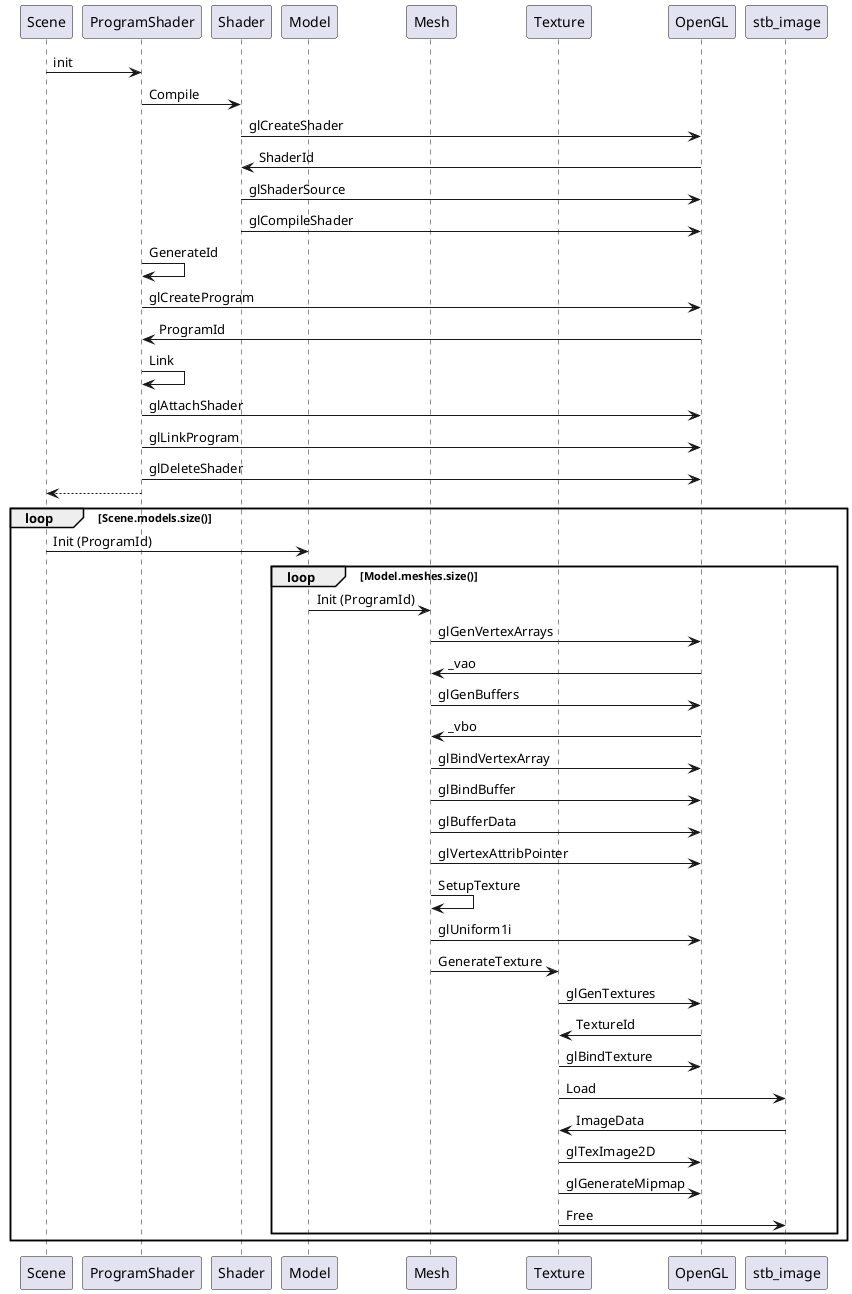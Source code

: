 @startuml SceneInit

participant Scene
participant ProgramShader
participant Shader
participant Model
participant Mesh
participant Texture
participant OpenGL

Scene -> ProgramShader : init
ProgramShader -> Shader : Compile
Shader -> OpenGL : glCreateShader
OpenGL -> Shader : ShaderId
Shader -> OpenGL : glShaderSource
Shader -> OpenGL : glCompileShader
ProgramShader -> ProgramShader : GenerateId
ProgramShader -> OpenGL : glCreateProgram
OpenGL -> ProgramShader : ProgramId
ProgramShader -> ProgramShader : Link
ProgramShader -> OpenGL : glAttachShader
ProgramShader -> OpenGL : glLinkProgram
ProgramShader -> OpenGL : glDeleteShader
ProgramShader --> Scene : 
loop Scene.models.size()
    Scene -> Model : Init (ProgramId)
    loop Model.meshes.size()
        Model -> Mesh : Init (ProgramId)
        Mesh -> OpenGL : glGenVertexArrays
        OpenGL -> Mesh : _vao
        Mesh -> OpenGL : glGenBuffers
        OpenGL -> Mesh : _vbo
        Mesh -> OpenGL : glBindVertexArray
        Mesh -> OpenGL : glBindBuffer
        Mesh -> OpenGL : glBufferData
        Mesh -> OpenGL : glVertexAttribPointer
        Mesh -> Mesh : SetupTexture
        Mesh -> OpenGL : glUniform1i
        Mesh -> Texture : GenerateTexture 
        Texture -> OpenGL : glGenTextures
        OpenGL -> Texture : TextureId
        Texture -> OpenGL : glBindTexture
        Texture -> stb_image : Load
        stb_image -> Texture : ImageData
        Texture -> OpenGL : glTexImage2D
        Texture -> OpenGL : glGenerateMipmap
        Texture -> stb_image : Free
    end
end

@enduml
